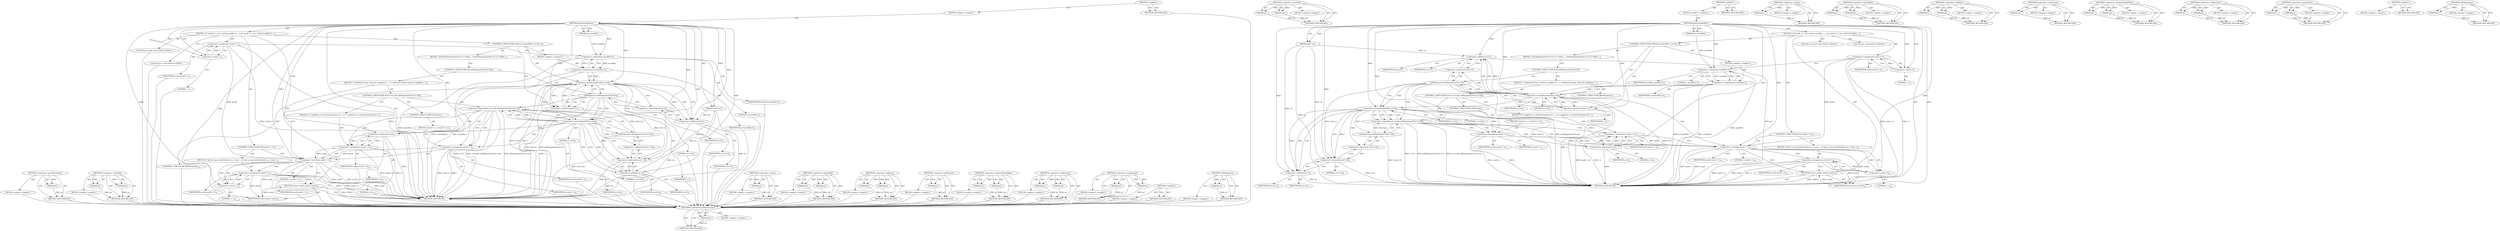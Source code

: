 digraph "isIDSeparator" {
vulnerable_111 [label=<(METHOD,&lt;operator&gt;.postDecrement)>];
vulnerable_112 [label=<(PARAM,p1)>];
vulnerable_113 [label=<(BLOCK,&lt;empty&gt;,&lt;empty&gt;)>];
vulnerable_114 [label=<(METHOD_RETURN,ANY)>];
vulnerable_133 [label=<(METHOD,&lt;operator&gt;.lessThan)>];
vulnerable_134 [label=<(PARAM,p1)>];
vulnerable_135 [label=<(PARAM,p2)>];
vulnerable_136 [label=<(BLOCK,&lt;empty&gt;,&lt;empty&gt;)>];
vulnerable_137 [label=<(METHOD_RETURN,ANY)>];
vulnerable_6 [label=<(METHOD,&lt;global&gt;)<SUB>1</SUB>>];
vulnerable_7 [label=<(BLOCK,&lt;empty&gt;,&lt;empty&gt;)<SUB>1</SUB>>];
vulnerable_8 [label=<(METHOD,getStrrtokenPos)<SUB>1</SUB>>];
vulnerable_9 [label=<(PARAM,char* str)<SUB>1</SUB>>];
vulnerable_10 [label=<(PARAM,int savedPos)<SUB>1</SUB>>];
vulnerable_11 [label=<(BLOCK,{
 	int result =-1;
 	int i;
 	for(i=savedPos-1...,{
 	int result =-1;
 	int i;
 	for(i=savedPos-1...)<SUB>2</SUB>>];
vulnerable_12 [label="<(LOCAL,int result: int)<SUB>3</SUB>>"];
vulnerable_13 [label=<(&lt;operator&gt;.assignment,result =-1)<SUB>3</SUB>>];
vulnerable_14 [label=<(IDENTIFIER,result,result =-1)<SUB>3</SUB>>];
vulnerable_15 [label=<(&lt;operator&gt;.minus,-1)<SUB>3</SUB>>];
vulnerable_16 [label=<(LITERAL,1,-1)<SUB>3</SUB>>];
vulnerable_17 [label="<(LOCAL,int i: int)<SUB>4</SUB>>"];
vulnerable_18 [label=<(CONTROL_STRUCTURE,FOR,for (i=savedPos-1;i&gt;=0;i--))<SUB>5</SUB>>];
vulnerable_19 [label=<(BLOCK,&lt;empty&gt;,&lt;empty&gt;)<SUB>5</SUB>>];
vulnerable_20 [label=<(&lt;operator&gt;.assignment,i=savedPos-1)<SUB>5</SUB>>];
vulnerable_21 [label=<(IDENTIFIER,i,i=savedPos-1)<SUB>5</SUB>>];
vulnerable_22 [label=<(&lt;operator&gt;.subtraction,savedPos-1)<SUB>5</SUB>>];
vulnerable_23 [label=<(IDENTIFIER,savedPos,savedPos-1)<SUB>5</SUB>>];
vulnerable_24 [label=<(LITERAL,1,savedPos-1)<SUB>5</SUB>>];
vulnerable_25 [label=<(&lt;operator&gt;.greaterEqualsThan,i&gt;=0)<SUB>5</SUB>>];
vulnerable_26 [label=<(IDENTIFIER,i,i&gt;=0)<SUB>5</SUB>>];
vulnerable_27 [label=<(LITERAL,0,i&gt;=0)<SUB>5</SUB>>];
vulnerable_28 [label=<(&lt;operator&gt;.postDecrement,i--)<SUB>5</SUB>>];
vulnerable_29 [label=<(IDENTIFIER,i,i--)<SUB>5</SUB>>];
vulnerable_30 [label=<(BLOCK,{
 		if(isIDSeparator(*(str+i)) ){
 			/* delim...,{
 		if(isIDSeparator(*(str+i)) ){
 			/* delim...)<SUB>5</SUB>>];
vulnerable_31 [label=<(CONTROL_STRUCTURE,IF,if (isIDSeparator(*(str+i))))<SUB>6</SUB>>];
vulnerable_32 [label=<(isIDSeparator,isIDSeparator(*(str+i)))<SUB>6</SUB>>];
vulnerable_33 [label=<(&lt;operator&gt;.indirection,*(str+i))<SUB>6</SUB>>];
vulnerable_34 [label=<(&lt;operator&gt;.addition,str+i)<SUB>6</SUB>>];
vulnerable_35 [label=<(IDENTIFIER,str,str+i)<SUB>6</SUB>>];
vulnerable_36 [label=<(IDENTIFIER,i,str+i)<SUB>6</SUB>>];
vulnerable_37 [label=<(BLOCK,{
 			/* delimiter found; check for singleton *...,{
 			/* delimiter found; check for singleton *...)<SUB>6</SUB>>];
vulnerable_38 [label=<(CONTROL_STRUCTURE,IF,if (i&gt;=2 &amp;&amp; isIDSeparator(*(str+i-2))))<SUB>8</SUB>>];
vulnerable_39 [label=<(&lt;operator&gt;.logicalAnd,i&gt;=2 &amp;&amp; isIDSeparator(*(str+i-2)))<SUB>8</SUB>>];
vulnerable_40 [label=<(&lt;operator&gt;.greaterEqualsThan,i&gt;=2)<SUB>8</SUB>>];
vulnerable_41 [label=<(IDENTIFIER,i,i&gt;=2)<SUB>8</SUB>>];
vulnerable_42 [label=<(LITERAL,2,i&gt;=2)<SUB>8</SUB>>];
vulnerable_43 [label=<(isIDSeparator,isIDSeparator(*(str+i-2)))<SUB>8</SUB>>];
vulnerable_44 [label=<(&lt;operator&gt;.indirection,*(str+i-2))<SUB>8</SUB>>];
vulnerable_45 [label=<(&lt;operator&gt;.subtraction,str+i-2)<SUB>8</SUB>>];
vulnerable_46 [label=<(&lt;operator&gt;.addition,str+i)<SUB>8</SUB>>];
vulnerable_47 [label=<(IDENTIFIER,str,str+i)<SUB>8</SUB>>];
vulnerable_48 [label=<(IDENTIFIER,i,str+i)<SUB>8</SUB>>];
vulnerable_49 [label=<(LITERAL,2,str+i-2)<SUB>8</SUB>>];
vulnerable_50 [label=<(BLOCK,{
				/* a singleton; so send the position of t...,{
				/* a singleton; so send the position of t...)<SUB>8</SUB>>];
vulnerable_51 [label=<(&lt;operator&gt;.assignment,result = i-2)<SUB>10</SUB>>];
vulnerable_52 [label=<(IDENTIFIER,result,result = i-2)<SUB>10</SUB>>];
vulnerable_53 [label=<(&lt;operator&gt;.subtraction,i-2)<SUB>10</SUB>>];
vulnerable_54 [label=<(IDENTIFIER,i,i-2)<SUB>10</SUB>>];
vulnerable_55 [label=<(LITERAL,2,i-2)<SUB>10</SUB>>];
vulnerable_56 [label=<(CONTROL_STRUCTURE,ELSE,else)<SUB>11</SUB>>];
vulnerable_57 [label=<(BLOCK,{
				result = i;
			},{
				result = i;
			})<SUB>11</SUB>>];
vulnerable_58 [label=<(&lt;operator&gt;.assignment,result = i)<SUB>12</SUB>>];
vulnerable_59 [label=<(IDENTIFIER,result,result = i)<SUB>12</SUB>>];
vulnerable_60 [label=<(IDENTIFIER,i,result = i)<SUB>12</SUB>>];
vulnerable_61 [label=<(CONTROL_STRUCTURE,BREAK,break;)<SUB>14</SUB>>];
vulnerable_62 [label=<(CONTROL_STRUCTURE,IF,if (result &lt; 1))<SUB>17</SUB>>];
vulnerable_63 [label=<(&lt;operator&gt;.lessThan,result &lt; 1)<SUB>17</SUB>>];
vulnerable_64 [label=<(IDENTIFIER,result,result &lt; 1)<SUB>17</SUB>>];
vulnerable_65 [label=<(LITERAL,1,result &lt; 1)<SUB>17</SUB>>];
vulnerable_66 [label=<(BLOCK,{
		/* Just in case inavlid locale e.g. '-x-xyz...,{
		/* Just in case inavlid locale e.g. '-x-xyz...)<SUB>17</SUB>>];
vulnerable_67 [label=<(&lt;operator&gt;.assignment,result =-1)<SUB>19</SUB>>];
vulnerable_68 [label=<(IDENTIFIER,result,result =-1)<SUB>19</SUB>>];
vulnerable_69 [label=<(&lt;operator&gt;.minus,-1)<SUB>19</SUB>>];
vulnerable_70 [label=<(LITERAL,1,-1)<SUB>19</SUB>>];
vulnerable_71 [label=<(RETURN,return result;,return result;)<SUB>21</SUB>>];
vulnerable_72 [label=<(IDENTIFIER,result,return result;)<SUB>21</SUB>>];
vulnerable_73 [label=<(METHOD_RETURN,int)<SUB>1</SUB>>];
vulnerable_75 [label=<(METHOD_RETURN,ANY)<SUB>1</SUB>>];
vulnerable_97 [label=<(METHOD,&lt;operator&gt;.minus)>];
vulnerable_98 [label=<(PARAM,p1)>];
vulnerable_99 [label=<(BLOCK,&lt;empty&gt;,&lt;empty&gt;)>];
vulnerable_100 [label=<(METHOD_RETURN,ANY)>];
vulnerable_128 [label=<(METHOD,&lt;operator&gt;.logicalAnd)>];
vulnerable_129 [label=<(PARAM,p1)>];
vulnerable_130 [label=<(PARAM,p2)>];
vulnerable_131 [label=<(BLOCK,&lt;empty&gt;,&lt;empty&gt;)>];
vulnerable_132 [label=<(METHOD_RETURN,ANY)>];
vulnerable_123 [label=<(METHOD,&lt;operator&gt;.addition)>];
vulnerable_124 [label=<(PARAM,p1)>];
vulnerable_125 [label=<(PARAM,p2)>];
vulnerable_126 [label=<(BLOCK,&lt;empty&gt;,&lt;empty&gt;)>];
vulnerable_127 [label=<(METHOD_RETURN,ANY)>];
vulnerable_119 [label=<(METHOD,&lt;operator&gt;.indirection)>];
vulnerable_120 [label=<(PARAM,p1)>];
vulnerable_121 [label=<(BLOCK,&lt;empty&gt;,&lt;empty&gt;)>];
vulnerable_122 [label=<(METHOD_RETURN,ANY)>];
vulnerable_106 [label=<(METHOD,&lt;operator&gt;.greaterEqualsThan)>];
vulnerable_107 [label=<(PARAM,p1)>];
vulnerable_108 [label=<(PARAM,p2)>];
vulnerable_109 [label=<(BLOCK,&lt;empty&gt;,&lt;empty&gt;)>];
vulnerable_110 [label=<(METHOD_RETURN,ANY)>];
vulnerable_101 [label=<(METHOD,&lt;operator&gt;.subtraction)>];
vulnerable_102 [label=<(PARAM,p1)>];
vulnerable_103 [label=<(PARAM,p2)>];
vulnerable_104 [label=<(BLOCK,&lt;empty&gt;,&lt;empty&gt;)>];
vulnerable_105 [label=<(METHOD_RETURN,ANY)>];
vulnerable_92 [label=<(METHOD,&lt;operator&gt;.assignment)>];
vulnerable_93 [label=<(PARAM,p1)>];
vulnerable_94 [label=<(PARAM,p2)>];
vulnerable_95 [label=<(BLOCK,&lt;empty&gt;,&lt;empty&gt;)>];
vulnerable_96 [label=<(METHOD_RETURN,ANY)>];
vulnerable_86 [label=<(METHOD,&lt;global&gt;)<SUB>1</SUB>>];
vulnerable_87 [label=<(BLOCK,&lt;empty&gt;,&lt;empty&gt;)>];
vulnerable_88 [label=<(METHOD_RETURN,ANY)>];
vulnerable_115 [label=<(METHOD,isIDSeparator)>];
vulnerable_116 [label=<(PARAM,p1)>];
vulnerable_117 [label=<(BLOCK,&lt;empty&gt;,&lt;empty&gt;)>];
vulnerable_118 [label=<(METHOD_RETURN,ANY)>];
fixed_111 [label=<(METHOD,&lt;operator&gt;.postDecrement)>];
fixed_112 [label=<(PARAM,p1)>];
fixed_113 [label=<(BLOCK,&lt;empty&gt;,&lt;empty&gt;)>];
fixed_114 [label=<(METHOD_RETURN,ANY)>];
fixed_133 [label=<(METHOD,&lt;operator&gt;.lessThan)>];
fixed_134 [label=<(PARAM,p1)>];
fixed_135 [label=<(PARAM,p2)>];
fixed_136 [label=<(BLOCK,&lt;empty&gt;,&lt;empty&gt;)>];
fixed_137 [label=<(METHOD_RETURN,ANY)>];
fixed_6 [label=<(METHOD,&lt;global&gt;)<SUB>1</SUB>>];
fixed_7 [label=<(BLOCK,&lt;empty&gt;,&lt;empty&gt;)<SUB>1</SUB>>];
fixed_8 [label=<(METHOD,getStrrtokenPos)<SUB>1</SUB>>];
fixed_9 [label=<(PARAM,char* str)<SUB>1</SUB>>];
fixed_10 [label=<(PARAM,int savedPos)<SUB>1</SUB>>];
fixed_11 [label=<(BLOCK,{
 	int result =-1;
 	int i;

 	for(i=savedPos-...,{
 	int result =-1;
 	int i;

 	for(i=savedPos-...)<SUB>2</SUB>>];
fixed_12 [label="<(LOCAL,int result: int)<SUB>3</SUB>>"];
fixed_13 [label=<(&lt;operator&gt;.assignment,result =-1)<SUB>3</SUB>>];
fixed_14 [label=<(IDENTIFIER,result,result =-1)<SUB>3</SUB>>];
fixed_15 [label=<(&lt;operator&gt;.minus,-1)<SUB>3</SUB>>];
fixed_16 [label=<(LITERAL,1,-1)<SUB>3</SUB>>];
fixed_17 [label="<(LOCAL,int i: int)<SUB>4</SUB>>"];
fixed_18 [label=<(CONTROL_STRUCTURE,FOR,for (i=savedPos-1;i&gt;=0;i--))<SUB>6</SUB>>];
fixed_19 [label=<(BLOCK,&lt;empty&gt;,&lt;empty&gt;)<SUB>6</SUB>>];
fixed_20 [label=<(&lt;operator&gt;.assignment,i=savedPos-1)<SUB>6</SUB>>];
fixed_21 [label=<(IDENTIFIER,i,i=savedPos-1)<SUB>6</SUB>>];
fixed_22 [label=<(&lt;operator&gt;.subtraction,savedPos-1)<SUB>6</SUB>>];
fixed_23 [label=<(IDENTIFIER,savedPos,savedPos-1)<SUB>6</SUB>>];
fixed_24 [label=<(LITERAL,1,savedPos-1)<SUB>6</SUB>>];
fixed_25 [label=<(&lt;operator&gt;.greaterEqualsThan,i&gt;=0)<SUB>6</SUB>>];
fixed_26 [label=<(IDENTIFIER,i,i&gt;=0)<SUB>6</SUB>>];
fixed_27 [label=<(LITERAL,0,i&gt;=0)<SUB>6</SUB>>];
fixed_28 [label=<(&lt;operator&gt;.postDecrement,i--)<SUB>6</SUB>>];
fixed_29 [label=<(IDENTIFIER,i,i--)<SUB>6</SUB>>];
fixed_30 [label=<(BLOCK,{
 		if(isIDSeparator(*(str+i)) ){
 			/* delim...,{
 		if(isIDSeparator(*(str+i)) ){
 			/* delim...)<SUB>6</SUB>>];
fixed_31 [label=<(CONTROL_STRUCTURE,IF,if (isIDSeparator(*(str+i))))<SUB>7</SUB>>];
fixed_32 [label=<(isIDSeparator,isIDSeparator(*(str+i)))<SUB>7</SUB>>];
fixed_33 [label=<(&lt;operator&gt;.indirection,*(str+i))<SUB>7</SUB>>];
fixed_34 [label=<(&lt;operator&gt;.addition,str+i)<SUB>7</SUB>>];
fixed_35 [label=<(IDENTIFIER,str,str+i)<SUB>7</SUB>>];
fixed_36 [label=<(IDENTIFIER,i,str+i)<SUB>7</SUB>>];
fixed_37 [label=<(BLOCK,{
 			/* delimiter found; check for singleton *...,{
 			/* delimiter found; check for singleton *...)<SUB>7</SUB>>];
fixed_38 [label=<(CONTROL_STRUCTURE,IF,if (i&gt;=2 &amp;&amp; isIDSeparator(*(str+i-2))))<SUB>9</SUB>>];
fixed_39 [label=<(&lt;operator&gt;.logicalAnd,i&gt;=2 &amp;&amp; isIDSeparator(*(str+i-2)))<SUB>9</SUB>>];
fixed_40 [label=<(&lt;operator&gt;.greaterEqualsThan,i&gt;=2)<SUB>9</SUB>>];
fixed_41 [label=<(IDENTIFIER,i,i&gt;=2)<SUB>9</SUB>>];
fixed_42 [label=<(LITERAL,2,i&gt;=2)<SUB>9</SUB>>];
fixed_43 [label=<(isIDSeparator,isIDSeparator(*(str+i-2)))<SUB>9</SUB>>];
fixed_44 [label=<(&lt;operator&gt;.indirection,*(str+i-2))<SUB>9</SUB>>];
fixed_45 [label=<(&lt;operator&gt;.subtraction,str+i-2)<SUB>9</SUB>>];
fixed_46 [label=<(&lt;operator&gt;.addition,str+i)<SUB>9</SUB>>];
fixed_47 [label=<(IDENTIFIER,str,str+i)<SUB>9</SUB>>];
fixed_48 [label=<(IDENTIFIER,i,str+i)<SUB>9</SUB>>];
fixed_49 [label=<(LITERAL,2,str+i-2)<SUB>9</SUB>>];
fixed_50 [label=<(BLOCK,{
				/* a singleton; so send the position of t...,{
				/* a singleton; so send the position of t...)<SUB>9</SUB>>];
fixed_51 [label=<(&lt;operator&gt;.assignment,result = i-2)<SUB>11</SUB>>];
fixed_52 [label=<(IDENTIFIER,result,result = i-2)<SUB>11</SUB>>];
fixed_53 [label=<(&lt;operator&gt;.subtraction,i-2)<SUB>11</SUB>>];
fixed_54 [label=<(IDENTIFIER,i,i-2)<SUB>11</SUB>>];
fixed_55 [label=<(LITERAL,2,i-2)<SUB>11</SUB>>];
fixed_56 [label=<(CONTROL_STRUCTURE,ELSE,else)<SUB>12</SUB>>];
fixed_57 [label=<(BLOCK,{
				result = i;
			},{
				result = i;
			})<SUB>12</SUB>>];
fixed_58 [label=<(&lt;operator&gt;.assignment,result = i)<SUB>13</SUB>>];
fixed_59 [label=<(IDENTIFIER,result,result = i)<SUB>13</SUB>>];
fixed_60 [label=<(IDENTIFIER,i,result = i)<SUB>13</SUB>>];
fixed_61 [label=<(CONTROL_STRUCTURE,BREAK,break;)<SUB>15</SUB>>];
fixed_62 [label=<(CONTROL_STRUCTURE,IF,if (result &lt; 1))<SUB>18</SUB>>];
fixed_63 [label=<(&lt;operator&gt;.lessThan,result &lt; 1)<SUB>18</SUB>>];
fixed_64 [label=<(IDENTIFIER,result,result &lt; 1)<SUB>18</SUB>>];
fixed_65 [label=<(LITERAL,1,result &lt; 1)<SUB>18</SUB>>];
fixed_66 [label=<(BLOCK,{
		/* Just in case inavlid locale e.g. '-x-xyz...,{
		/* Just in case inavlid locale e.g. '-x-xyz...)<SUB>18</SUB>>];
fixed_67 [label=<(&lt;operator&gt;.assignment,result =-1)<SUB>20</SUB>>];
fixed_68 [label=<(IDENTIFIER,result,result =-1)<SUB>20</SUB>>];
fixed_69 [label=<(&lt;operator&gt;.minus,-1)<SUB>20</SUB>>];
fixed_70 [label=<(LITERAL,1,-1)<SUB>20</SUB>>];
fixed_71 [label=<(RETURN,return result;,return result;)<SUB>22</SUB>>];
fixed_72 [label=<(IDENTIFIER,result,return result;)<SUB>22</SUB>>];
fixed_73 [label=<(METHOD_RETURN,int)<SUB>1</SUB>>];
fixed_75 [label=<(METHOD_RETURN,ANY)<SUB>1</SUB>>];
fixed_97 [label=<(METHOD,&lt;operator&gt;.minus)>];
fixed_98 [label=<(PARAM,p1)>];
fixed_99 [label=<(BLOCK,&lt;empty&gt;,&lt;empty&gt;)>];
fixed_100 [label=<(METHOD_RETURN,ANY)>];
fixed_128 [label=<(METHOD,&lt;operator&gt;.logicalAnd)>];
fixed_129 [label=<(PARAM,p1)>];
fixed_130 [label=<(PARAM,p2)>];
fixed_131 [label=<(BLOCK,&lt;empty&gt;,&lt;empty&gt;)>];
fixed_132 [label=<(METHOD_RETURN,ANY)>];
fixed_123 [label=<(METHOD,&lt;operator&gt;.addition)>];
fixed_124 [label=<(PARAM,p1)>];
fixed_125 [label=<(PARAM,p2)>];
fixed_126 [label=<(BLOCK,&lt;empty&gt;,&lt;empty&gt;)>];
fixed_127 [label=<(METHOD_RETURN,ANY)>];
fixed_119 [label=<(METHOD,&lt;operator&gt;.indirection)>];
fixed_120 [label=<(PARAM,p1)>];
fixed_121 [label=<(BLOCK,&lt;empty&gt;,&lt;empty&gt;)>];
fixed_122 [label=<(METHOD_RETURN,ANY)>];
fixed_106 [label=<(METHOD,&lt;operator&gt;.greaterEqualsThan)>];
fixed_107 [label=<(PARAM,p1)>];
fixed_108 [label=<(PARAM,p2)>];
fixed_109 [label=<(BLOCK,&lt;empty&gt;,&lt;empty&gt;)>];
fixed_110 [label=<(METHOD_RETURN,ANY)>];
fixed_101 [label=<(METHOD,&lt;operator&gt;.subtraction)>];
fixed_102 [label=<(PARAM,p1)>];
fixed_103 [label=<(PARAM,p2)>];
fixed_104 [label=<(BLOCK,&lt;empty&gt;,&lt;empty&gt;)>];
fixed_105 [label=<(METHOD_RETURN,ANY)>];
fixed_92 [label=<(METHOD,&lt;operator&gt;.assignment)>];
fixed_93 [label=<(PARAM,p1)>];
fixed_94 [label=<(PARAM,p2)>];
fixed_95 [label=<(BLOCK,&lt;empty&gt;,&lt;empty&gt;)>];
fixed_96 [label=<(METHOD_RETURN,ANY)>];
fixed_86 [label=<(METHOD,&lt;global&gt;)<SUB>1</SUB>>];
fixed_87 [label=<(BLOCK,&lt;empty&gt;,&lt;empty&gt;)>];
fixed_88 [label=<(METHOD_RETURN,ANY)>];
fixed_115 [label=<(METHOD,isIDSeparator)>];
fixed_116 [label=<(PARAM,p1)>];
fixed_117 [label=<(BLOCK,&lt;empty&gt;,&lt;empty&gt;)>];
fixed_118 [label=<(METHOD_RETURN,ANY)>];
vulnerable_111 -> vulnerable_112  [key=0, label="AST: "];
vulnerable_111 -> vulnerable_112  [key=1, label="DDG: "];
vulnerable_111 -> vulnerable_113  [key=0, label="AST: "];
vulnerable_111 -> vulnerable_114  [key=0, label="AST: "];
vulnerable_111 -> vulnerable_114  [key=1, label="CFG: "];
vulnerable_112 -> vulnerable_114  [key=0, label="DDG: p1"];
vulnerable_113 -> fixed_111  [key=0];
vulnerable_114 -> fixed_111  [key=0];
vulnerable_133 -> vulnerable_134  [key=0, label="AST: "];
vulnerable_133 -> vulnerable_134  [key=1, label="DDG: "];
vulnerable_133 -> vulnerable_136  [key=0, label="AST: "];
vulnerable_133 -> vulnerable_135  [key=0, label="AST: "];
vulnerable_133 -> vulnerable_135  [key=1, label="DDG: "];
vulnerable_133 -> vulnerable_137  [key=0, label="AST: "];
vulnerable_133 -> vulnerable_137  [key=1, label="CFG: "];
vulnerable_134 -> vulnerable_137  [key=0, label="DDG: p1"];
vulnerable_135 -> vulnerable_137  [key=0, label="DDG: p2"];
vulnerable_136 -> fixed_111  [key=0];
vulnerable_137 -> fixed_111  [key=0];
vulnerable_6 -> vulnerable_7  [key=0, label="AST: "];
vulnerable_6 -> vulnerable_75  [key=0, label="AST: "];
vulnerable_6 -> vulnerable_75  [key=1, label="CFG: "];
vulnerable_7 -> vulnerable_8  [key=0, label="AST: "];
vulnerable_8 -> vulnerable_9  [key=0, label="AST: "];
vulnerable_8 -> vulnerable_9  [key=1, label="DDG: "];
vulnerable_8 -> vulnerable_10  [key=0, label="AST: "];
vulnerable_8 -> vulnerable_10  [key=1, label="DDG: "];
vulnerable_8 -> vulnerable_11  [key=0, label="AST: "];
vulnerable_8 -> vulnerable_73  [key=0, label="AST: "];
vulnerable_8 -> vulnerable_15  [key=0, label="CFG: "];
vulnerable_8 -> vulnerable_15  [key=1, label="DDG: "];
vulnerable_8 -> vulnerable_72  [key=0, label="DDG: "];
vulnerable_8 -> vulnerable_25  [key=0, label="DDG: "];
vulnerable_8 -> vulnerable_28  [key=0, label="DDG: "];
vulnerable_8 -> vulnerable_63  [key=0, label="DDG: "];
vulnerable_8 -> vulnerable_22  [key=0, label="DDG: "];
vulnerable_8 -> vulnerable_69  [key=0, label="DDG: "];
vulnerable_8 -> vulnerable_34  [key=0, label="DDG: "];
vulnerable_8 -> vulnerable_40  [key=0, label="DDG: "];
vulnerable_8 -> vulnerable_58  [key=0, label="DDG: "];
vulnerable_8 -> vulnerable_53  [key=0, label="DDG: "];
vulnerable_8 -> vulnerable_45  [key=0, label="DDG: "];
vulnerable_8 -> vulnerable_46  [key=0, label="DDG: "];
vulnerable_9 -> vulnerable_73  [key=0, label="DDG: str"];
vulnerable_9 -> vulnerable_34  [key=0, label="DDG: str"];
vulnerable_9 -> vulnerable_45  [key=0, label="DDG: str"];
vulnerable_9 -> vulnerable_46  [key=0, label="DDG: str"];
vulnerable_10 -> vulnerable_22  [key=0, label="DDG: savedPos"];
vulnerable_11 -> vulnerable_12  [key=0, label="AST: "];
vulnerable_11 -> vulnerable_13  [key=0, label="AST: "];
vulnerable_11 -> vulnerable_17  [key=0, label="AST: "];
vulnerable_11 -> vulnerable_18  [key=0, label="AST: "];
vulnerable_11 -> vulnerable_62  [key=0, label="AST: "];
vulnerable_11 -> vulnerable_71  [key=0, label="AST: "];
vulnerable_12 -> fixed_111  [key=0];
vulnerable_13 -> vulnerable_14  [key=0, label="AST: "];
vulnerable_13 -> vulnerable_15  [key=0, label="AST: "];
vulnerable_13 -> vulnerable_22  [key=0, label="CFG: "];
vulnerable_13 -> vulnerable_73  [key=0, label="DDG: -1"];
vulnerable_13 -> vulnerable_73  [key=1, label="DDG: result =-1"];
vulnerable_13 -> vulnerable_63  [key=0, label="DDG: result"];
vulnerable_14 -> fixed_111  [key=0];
vulnerable_15 -> vulnerable_16  [key=0, label="AST: "];
vulnerable_15 -> vulnerable_13  [key=0, label="CFG: "];
vulnerable_15 -> vulnerable_13  [key=1, label="DDG: 1"];
vulnerable_16 -> fixed_111  [key=0];
vulnerable_17 -> fixed_111  [key=0];
vulnerable_18 -> vulnerable_19  [key=0, label="AST: "];
vulnerable_18 -> vulnerable_25  [key=0, label="AST: "];
vulnerable_18 -> vulnerable_28  [key=0, label="AST: "];
vulnerable_18 -> vulnerable_30  [key=0, label="AST: "];
vulnerable_19 -> vulnerable_20  [key=0, label="AST: "];
vulnerable_20 -> vulnerable_21  [key=0, label="AST: "];
vulnerable_20 -> vulnerable_22  [key=0, label="AST: "];
vulnerable_20 -> vulnerable_25  [key=0, label="CFG: "];
vulnerable_20 -> vulnerable_25  [key=1, label="DDG: i"];
vulnerable_20 -> vulnerable_73  [key=0, label="DDG: savedPos-1"];
vulnerable_20 -> vulnerable_73  [key=1, label="DDG: i=savedPos-1"];
vulnerable_21 -> fixed_111  [key=0];
vulnerable_22 -> vulnerable_23  [key=0, label="AST: "];
vulnerable_22 -> vulnerable_24  [key=0, label="AST: "];
vulnerable_22 -> vulnerable_20  [key=0, label="CFG: "];
vulnerable_22 -> vulnerable_20  [key=1, label="DDG: savedPos"];
vulnerable_22 -> vulnerable_20  [key=2, label="DDG: 1"];
vulnerable_22 -> vulnerable_73  [key=0, label="DDG: savedPos"];
vulnerable_23 -> fixed_111  [key=0];
vulnerable_24 -> fixed_111  [key=0];
vulnerable_25 -> vulnerable_26  [key=0, label="AST: "];
vulnerable_25 -> vulnerable_27  [key=0, label="AST: "];
vulnerable_25 -> vulnerable_34  [key=0, label="CFG: "];
vulnerable_25 -> vulnerable_34  [key=1, label="DDG: i"];
vulnerable_25 -> vulnerable_34  [key=2, label="CDG: "];
vulnerable_25 -> vulnerable_63  [key=0, label="CFG: "];
vulnerable_25 -> vulnerable_73  [key=0, label="DDG: i"];
vulnerable_25 -> vulnerable_73  [key=1, label="DDG: i&gt;=0"];
vulnerable_25 -> vulnerable_28  [key=0, label="DDG: i"];
vulnerable_25 -> vulnerable_40  [key=0, label="DDG: i"];
vulnerable_25 -> vulnerable_32  [key=0, label="CDG: "];
vulnerable_25 -> vulnerable_33  [key=0, label="CDG: "];
vulnerable_26 -> fixed_111  [key=0];
vulnerable_27 -> fixed_111  [key=0];
vulnerable_28 -> vulnerable_29  [key=0, label="AST: "];
vulnerable_28 -> vulnerable_25  [key=0, label="CFG: "];
vulnerable_28 -> vulnerable_25  [key=1, label="DDG: i"];
vulnerable_28 -> vulnerable_73  [key=0, label="DDG: i--"];
vulnerable_29 -> fixed_111  [key=0];
vulnerable_30 -> vulnerable_31  [key=0, label="AST: "];
vulnerable_31 -> vulnerable_32  [key=0, label="AST: "];
vulnerable_31 -> vulnerable_37  [key=0, label="AST: "];
vulnerable_32 -> vulnerable_33  [key=0, label="AST: "];
vulnerable_32 -> vulnerable_40  [key=0, label="CFG: "];
vulnerable_32 -> vulnerable_40  [key=1, label="CDG: "];
vulnerable_32 -> vulnerable_28  [key=0, label="CFG: "];
vulnerable_32 -> vulnerable_28  [key=1, label="CDG: "];
vulnerable_32 -> vulnerable_73  [key=0, label="DDG: *(str+i)"];
vulnerable_32 -> vulnerable_73  [key=1, label="DDG: isIDSeparator(*(str+i))"];
vulnerable_32 -> vulnerable_45  [key=0, label="DDG: *(str+i)"];
vulnerable_32 -> vulnerable_25  [key=0, label="CDG: "];
vulnerable_32 -> vulnerable_39  [key=0, label="CDG: "];
vulnerable_33 -> vulnerable_34  [key=0, label="AST: "];
vulnerable_33 -> vulnerable_32  [key=0, label="CFG: "];
vulnerable_34 -> vulnerable_35  [key=0, label="AST: "];
vulnerable_34 -> vulnerable_36  [key=0, label="AST: "];
vulnerable_34 -> vulnerable_33  [key=0, label="CFG: "];
vulnerable_34 -> vulnerable_73  [key=0, label="DDG: str"];
vulnerable_35 -> fixed_111  [key=0];
vulnerable_36 -> fixed_111  [key=0];
vulnerable_37 -> vulnerable_38  [key=0, label="AST: "];
vulnerable_37 -> vulnerable_61  [key=0, label="AST: "];
vulnerable_38 -> vulnerable_39  [key=0, label="AST: "];
vulnerable_38 -> vulnerable_50  [key=0, label="AST: "];
vulnerable_38 -> vulnerable_56  [key=0, label="AST: "];
vulnerable_39 -> vulnerable_40  [key=0, label="AST: "];
vulnerable_39 -> vulnerable_43  [key=0, label="AST: "];
vulnerable_39 -> vulnerable_53  [key=0, label="CFG: "];
vulnerable_39 -> vulnerable_53  [key=1, label="CDG: "];
vulnerable_39 -> vulnerable_58  [key=0, label="CFG: "];
vulnerable_39 -> vulnerable_58  [key=1, label="CDG: "];
vulnerable_39 -> vulnerable_73  [key=0, label="DDG: i&gt;=2"];
vulnerable_39 -> vulnerable_73  [key=1, label="DDG: isIDSeparator(*(str+i-2))"];
vulnerable_39 -> vulnerable_73  [key=2, label="DDG: i&gt;=2 &amp;&amp; isIDSeparator(*(str+i-2))"];
vulnerable_39 -> vulnerable_51  [key=0, label="CDG: "];
vulnerable_40 -> vulnerable_41  [key=0, label="AST: "];
vulnerable_40 -> vulnerable_42  [key=0, label="AST: "];
vulnerable_40 -> vulnerable_39  [key=0, label="CFG: "];
vulnerable_40 -> vulnerable_39  [key=1, label="DDG: i"];
vulnerable_40 -> vulnerable_39  [key=2, label="DDG: 2"];
vulnerable_40 -> vulnerable_46  [key=0, label="CFG: "];
vulnerable_40 -> vulnerable_46  [key=1, label="DDG: i"];
vulnerable_40 -> vulnerable_46  [key=2, label="CDG: "];
vulnerable_40 -> vulnerable_58  [key=0, label="DDG: i"];
vulnerable_40 -> vulnerable_53  [key=0, label="DDG: i"];
vulnerable_40 -> vulnerable_45  [key=0, label="DDG: i"];
vulnerable_40 -> vulnerable_45  [key=1, label="CDG: "];
vulnerable_40 -> vulnerable_44  [key=0, label="CDG: "];
vulnerable_40 -> vulnerable_43  [key=0, label="CDG: "];
vulnerable_41 -> fixed_111  [key=0];
vulnerable_42 -> fixed_111  [key=0];
vulnerable_43 -> vulnerable_44  [key=0, label="AST: "];
vulnerable_43 -> vulnerable_39  [key=0, label="CFG: "];
vulnerable_43 -> vulnerable_39  [key=1, label="DDG: *(str+i-2)"];
vulnerable_43 -> vulnerable_73  [key=0, label="DDG: *(str+i-2)"];
vulnerable_44 -> vulnerable_45  [key=0, label="AST: "];
vulnerable_44 -> vulnerable_43  [key=0, label="CFG: "];
vulnerable_45 -> vulnerable_46  [key=0, label="AST: "];
vulnerable_45 -> vulnerable_49  [key=0, label="AST: "];
vulnerable_45 -> vulnerable_44  [key=0, label="CFG: "];
vulnerable_45 -> vulnerable_73  [key=0, label="DDG: str+i"];
vulnerable_46 -> vulnerable_47  [key=0, label="AST: "];
vulnerable_46 -> vulnerable_48  [key=0, label="AST: "];
vulnerable_46 -> vulnerable_45  [key=0, label="CFG: "];
vulnerable_46 -> vulnerable_73  [key=0, label="DDG: str"];
vulnerable_47 -> fixed_111  [key=0];
vulnerable_48 -> fixed_111  [key=0];
vulnerable_49 -> fixed_111  [key=0];
vulnerable_50 -> vulnerable_51  [key=0, label="AST: "];
vulnerable_51 -> vulnerable_52  [key=0, label="AST: "];
vulnerable_51 -> vulnerable_53  [key=0, label="AST: "];
vulnerable_51 -> vulnerable_63  [key=0, label="CFG: "];
vulnerable_51 -> vulnerable_63  [key=1, label="DDG: result"];
vulnerable_51 -> vulnerable_73  [key=0, label="DDG: i-2"];
vulnerable_51 -> vulnerable_73  [key=1, label="DDG: result = i-2"];
vulnerable_52 -> fixed_111  [key=0];
vulnerable_53 -> vulnerable_54  [key=0, label="AST: "];
vulnerable_53 -> vulnerable_55  [key=0, label="AST: "];
vulnerable_53 -> vulnerable_51  [key=0, label="CFG: "];
vulnerable_53 -> vulnerable_51  [key=1, label="DDG: i"];
vulnerable_53 -> vulnerable_51  [key=2, label="DDG: 2"];
vulnerable_53 -> vulnerable_73  [key=0, label="DDG: i"];
vulnerable_54 -> fixed_111  [key=0];
vulnerable_55 -> fixed_111  [key=0];
vulnerable_56 -> vulnerable_57  [key=0, label="AST: "];
vulnerable_57 -> vulnerable_58  [key=0, label="AST: "];
vulnerable_58 -> vulnerable_59  [key=0, label="AST: "];
vulnerable_58 -> vulnerable_60  [key=0, label="AST: "];
vulnerable_58 -> vulnerable_63  [key=0, label="CFG: "];
vulnerable_58 -> vulnerable_63  [key=1, label="DDG: result"];
vulnerable_58 -> vulnerable_73  [key=0, label="DDG: i"];
vulnerable_58 -> vulnerable_73  [key=1, label="DDG: result = i"];
vulnerable_59 -> fixed_111  [key=0];
vulnerable_60 -> fixed_111  [key=0];
vulnerable_61 -> fixed_111  [key=0];
vulnerable_62 -> vulnerable_63  [key=0, label="AST: "];
vulnerable_62 -> vulnerable_66  [key=0, label="AST: "];
vulnerable_63 -> vulnerable_64  [key=0, label="AST: "];
vulnerable_63 -> vulnerable_65  [key=0, label="AST: "];
vulnerable_63 -> vulnerable_69  [key=0, label="CFG: "];
vulnerable_63 -> vulnerable_69  [key=1, label="CDG: "];
vulnerable_63 -> vulnerable_71  [key=0, label="CFG: "];
vulnerable_63 -> vulnerable_73  [key=0, label="DDG: result"];
vulnerable_63 -> vulnerable_73  [key=1, label="DDG: result &lt; 1"];
vulnerable_63 -> vulnerable_72  [key=0, label="DDG: result"];
vulnerable_63 -> vulnerable_67  [key=0, label="CDG: "];
vulnerable_64 -> fixed_111  [key=0];
vulnerable_65 -> fixed_111  [key=0];
vulnerable_66 -> vulnerable_67  [key=0, label="AST: "];
vulnerable_67 -> vulnerable_68  [key=0, label="AST: "];
vulnerable_67 -> vulnerable_69  [key=0, label="AST: "];
vulnerable_67 -> vulnerable_71  [key=0, label="CFG: "];
vulnerable_67 -> vulnerable_73  [key=0, label="DDG: result"];
vulnerable_67 -> vulnerable_73  [key=1, label="DDG: -1"];
vulnerable_67 -> vulnerable_73  [key=2, label="DDG: result =-1"];
vulnerable_67 -> vulnerable_72  [key=0, label="DDG: result"];
vulnerable_68 -> fixed_111  [key=0];
vulnerable_69 -> vulnerable_70  [key=0, label="AST: "];
vulnerable_69 -> vulnerable_67  [key=0, label="CFG: "];
vulnerable_69 -> vulnerable_67  [key=1, label="DDG: 1"];
vulnerable_70 -> fixed_111  [key=0];
vulnerable_71 -> vulnerable_72  [key=0, label="AST: "];
vulnerable_71 -> vulnerable_73  [key=0, label="CFG: "];
vulnerable_71 -> vulnerable_73  [key=1, label="DDG: &lt;RET&gt;"];
vulnerable_72 -> vulnerable_71  [key=0, label="DDG: result"];
vulnerable_73 -> fixed_111  [key=0];
vulnerable_75 -> fixed_111  [key=0];
vulnerable_97 -> vulnerable_98  [key=0, label="AST: "];
vulnerable_97 -> vulnerable_98  [key=1, label="DDG: "];
vulnerable_97 -> vulnerable_99  [key=0, label="AST: "];
vulnerable_97 -> vulnerable_100  [key=0, label="AST: "];
vulnerable_97 -> vulnerable_100  [key=1, label="CFG: "];
vulnerable_98 -> vulnerable_100  [key=0, label="DDG: p1"];
vulnerable_99 -> fixed_111  [key=0];
vulnerable_100 -> fixed_111  [key=0];
vulnerable_128 -> vulnerable_129  [key=0, label="AST: "];
vulnerable_128 -> vulnerable_129  [key=1, label="DDG: "];
vulnerable_128 -> vulnerable_131  [key=0, label="AST: "];
vulnerable_128 -> vulnerable_130  [key=0, label="AST: "];
vulnerable_128 -> vulnerable_130  [key=1, label="DDG: "];
vulnerable_128 -> vulnerable_132  [key=0, label="AST: "];
vulnerable_128 -> vulnerable_132  [key=1, label="CFG: "];
vulnerable_129 -> vulnerable_132  [key=0, label="DDG: p1"];
vulnerable_130 -> vulnerable_132  [key=0, label="DDG: p2"];
vulnerable_131 -> fixed_111  [key=0];
vulnerable_132 -> fixed_111  [key=0];
vulnerable_123 -> vulnerable_124  [key=0, label="AST: "];
vulnerable_123 -> vulnerable_124  [key=1, label="DDG: "];
vulnerable_123 -> vulnerable_126  [key=0, label="AST: "];
vulnerable_123 -> vulnerable_125  [key=0, label="AST: "];
vulnerable_123 -> vulnerable_125  [key=1, label="DDG: "];
vulnerable_123 -> vulnerable_127  [key=0, label="AST: "];
vulnerable_123 -> vulnerable_127  [key=1, label="CFG: "];
vulnerable_124 -> vulnerable_127  [key=0, label="DDG: p1"];
vulnerable_125 -> vulnerable_127  [key=0, label="DDG: p2"];
vulnerable_126 -> fixed_111  [key=0];
vulnerable_127 -> fixed_111  [key=0];
vulnerable_119 -> vulnerable_120  [key=0, label="AST: "];
vulnerable_119 -> vulnerable_120  [key=1, label="DDG: "];
vulnerable_119 -> vulnerable_121  [key=0, label="AST: "];
vulnerable_119 -> vulnerable_122  [key=0, label="AST: "];
vulnerable_119 -> vulnerable_122  [key=1, label="CFG: "];
vulnerable_120 -> vulnerable_122  [key=0, label="DDG: p1"];
vulnerable_121 -> fixed_111  [key=0];
vulnerable_122 -> fixed_111  [key=0];
vulnerable_106 -> vulnerable_107  [key=0, label="AST: "];
vulnerable_106 -> vulnerable_107  [key=1, label="DDG: "];
vulnerable_106 -> vulnerable_109  [key=0, label="AST: "];
vulnerable_106 -> vulnerable_108  [key=0, label="AST: "];
vulnerable_106 -> vulnerable_108  [key=1, label="DDG: "];
vulnerable_106 -> vulnerable_110  [key=0, label="AST: "];
vulnerable_106 -> vulnerable_110  [key=1, label="CFG: "];
vulnerable_107 -> vulnerable_110  [key=0, label="DDG: p1"];
vulnerable_108 -> vulnerable_110  [key=0, label="DDG: p2"];
vulnerable_109 -> fixed_111  [key=0];
vulnerable_110 -> fixed_111  [key=0];
vulnerable_101 -> vulnerable_102  [key=0, label="AST: "];
vulnerable_101 -> vulnerable_102  [key=1, label="DDG: "];
vulnerable_101 -> vulnerable_104  [key=0, label="AST: "];
vulnerable_101 -> vulnerable_103  [key=0, label="AST: "];
vulnerable_101 -> vulnerable_103  [key=1, label="DDG: "];
vulnerable_101 -> vulnerable_105  [key=0, label="AST: "];
vulnerable_101 -> vulnerable_105  [key=1, label="CFG: "];
vulnerable_102 -> vulnerable_105  [key=0, label="DDG: p1"];
vulnerable_103 -> vulnerable_105  [key=0, label="DDG: p2"];
vulnerable_104 -> fixed_111  [key=0];
vulnerable_105 -> fixed_111  [key=0];
vulnerable_92 -> vulnerable_93  [key=0, label="AST: "];
vulnerable_92 -> vulnerable_93  [key=1, label="DDG: "];
vulnerable_92 -> vulnerable_95  [key=0, label="AST: "];
vulnerable_92 -> vulnerable_94  [key=0, label="AST: "];
vulnerable_92 -> vulnerable_94  [key=1, label="DDG: "];
vulnerable_92 -> vulnerable_96  [key=0, label="AST: "];
vulnerable_92 -> vulnerable_96  [key=1, label="CFG: "];
vulnerable_93 -> vulnerable_96  [key=0, label="DDG: p1"];
vulnerable_94 -> vulnerable_96  [key=0, label="DDG: p2"];
vulnerable_95 -> fixed_111  [key=0];
vulnerable_96 -> fixed_111  [key=0];
vulnerable_86 -> vulnerable_87  [key=0, label="AST: "];
vulnerable_86 -> vulnerable_88  [key=0, label="AST: "];
vulnerable_86 -> vulnerable_88  [key=1, label="CFG: "];
vulnerable_87 -> fixed_111  [key=0];
vulnerable_88 -> fixed_111  [key=0];
vulnerable_115 -> vulnerable_116  [key=0, label="AST: "];
vulnerable_115 -> vulnerable_116  [key=1, label="DDG: "];
vulnerable_115 -> vulnerable_117  [key=0, label="AST: "];
vulnerable_115 -> vulnerable_118  [key=0, label="AST: "];
vulnerable_115 -> vulnerable_118  [key=1, label="CFG: "];
vulnerable_116 -> vulnerable_118  [key=0, label="DDG: p1"];
vulnerable_117 -> fixed_111  [key=0];
vulnerable_118 -> fixed_111  [key=0];
fixed_111 -> fixed_112  [key=0, label="AST: "];
fixed_111 -> fixed_112  [key=1, label="DDG: "];
fixed_111 -> fixed_113  [key=0, label="AST: "];
fixed_111 -> fixed_114  [key=0, label="AST: "];
fixed_111 -> fixed_114  [key=1, label="CFG: "];
fixed_112 -> fixed_114  [key=0, label="DDG: p1"];
fixed_133 -> fixed_134  [key=0, label="AST: "];
fixed_133 -> fixed_134  [key=1, label="DDG: "];
fixed_133 -> fixed_136  [key=0, label="AST: "];
fixed_133 -> fixed_135  [key=0, label="AST: "];
fixed_133 -> fixed_135  [key=1, label="DDG: "];
fixed_133 -> fixed_137  [key=0, label="AST: "];
fixed_133 -> fixed_137  [key=1, label="CFG: "];
fixed_134 -> fixed_137  [key=0, label="DDG: p1"];
fixed_135 -> fixed_137  [key=0, label="DDG: p2"];
fixed_6 -> fixed_7  [key=0, label="AST: "];
fixed_6 -> fixed_75  [key=0, label="AST: "];
fixed_6 -> fixed_75  [key=1, label="CFG: "];
fixed_7 -> fixed_8  [key=0, label="AST: "];
fixed_8 -> fixed_9  [key=0, label="AST: "];
fixed_8 -> fixed_9  [key=1, label="DDG: "];
fixed_8 -> fixed_10  [key=0, label="AST: "];
fixed_8 -> fixed_10  [key=1, label="DDG: "];
fixed_8 -> fixed_11  [key=0, label="AST: "];
fixed_8 -> fixed_73  [key=0, label="AST: "];
fixed_8 -> fixed_15  [key=0, label="CFG: "];
fixed_8 -> fixed_15  [key=1, label="DDG: "];
fixed_8 -> fixed_72  [key=0, label="DDG: "];
fixed_8 -> fixed_25  [key=0, label="DDG: "];
fixed_8 -> fixed_28  [key=0, label="DDG: "];
fixed_8 -> fixed_63  [key=0, label="DDG: "];
fixed_8 -> fixed_22  [key=0, label="DDG: "];
fixed_8 -> fixed_69  [key=0, label="DDG: "];
fixed_8 -> fixed_34  [key=0, label="DDG: "];
fixed_8 -> fixed_40  [key=0, label="DDG: "];
fixed_8 -> fixed_58  [key=0, label="DDG: "];
fixed_8 -> fixed_53  [key=0, label="DDG: "];
fixed_8 -> fixed_45  [key=0, label="DDG: "];
fixed_8 -> fixed_46  [key=0, label="DDG: "];
fixed_9 -> fixed_73  [key=0, label="DDG: str"];
fixed_9 -> fixed_34  [key=0, label="DDG: str"];
fixed_9 -> fixed_45  [key=0, label="DDG: str"];
fixed_9 -> fixed_46  [key=0, label="DDG: str"];
fixed_10 -> fixed_22  [key=0, label="DDG: savedPos"];
fixed_11 -> fixed_12  [key=0, label="AST: "];
fixed_11 -> fixed_13  [key=0, label="AST: "];
fixed_11 -> fixed_17  [key=0, label="AST: "];
fixed_11 -> fixed_18  [key=0, label="AST: "];
fixed_11 -> fixed_62  [key=0, label="AST: "];
fixed_11 -> fixed_71  [key=0, label="AST: "];
fixed_13 -> fixed_14  [key=0, label="AST: "];
fixed_13 -> fixed_15  [key=0, label="AST: "];
fixed_13 -> fixed_22  [key=0, label="CFG: "];
fixed_13 -> fixed_73  [key=0, label="DDG: -1"];
fixed_13 -> fixed_73  [key=1, label="DDG: result =-1"];
fixed_13 -> fixed_63  [key=0, label="DDG: result"];
fixed_15 -> fixed_16  [key=0, label="AST: "];
fixed_15 -> fixed_13  [key=0, label="CFG: "];
fixed_15 -> fixed_13  [key=1, label="DDG: 1"];
fixed_18 -> fixed_19  [key=0, label="AST: "];
fixed_18 -> fixed_25  [key=0, label="AST: "];
fixed_18 -> fixed_28  [key=0, label="AST: "];
fixed_18 -> fixed_30  [key=0, label="AST: "];
fixed_19 -> fixed_20  [key=0, label="AST: "];
fixed_20 -> fixed_21  [key=0, label="AST: "];
fixed_20 -> fixed_22  [key=0, label="AST: "];
fixed_20 -> fixed_25  [key=0, label="CFG: "];
fixed_20 -> fixed_25  [key=1, label="DDG: i"];
fixed_20 -> fixed_73  [key=0, label="DDG: savedPos-1"];
fixed_20 -> fixed_73  [key=1, label="DDG: i=savedPos-1"];
fixed_22 -> fixed_23  [key=0, label="AST: "];
fixed_22 -> fixed_24  [key=0, label="AST: "];
fixed_22 -> fixed_20  [key=0, label="CFG: "];
fixed_22 -> fixed_20  [key=1, label="DDG: savedPos"];
fixed_22 -> fixed_20  [key=2, label="DDG: 1"];
fixed_22 -> fixed_73  [key=0, label="DDG: savedPos"];
fixed_25 -> fixed_26  [key=0, label="AST: "];
fixed_25 -> fixed_27  [key=0, label="AST: "];
fixed_25 -> fixed_34  [key=0, label="CFG: "];
fixed_25 -> fixed_34  [key=1, label="DDG: i"];
fixed_25 -> fixed_34  [key=2, label="CDG: "];
fixed_25 -> fixed_63  [key=0, label="CFG: "];
fixed_25 -> fixed_73  [key=0, label="DDG: i"];
fixed_25 -> fixed_73  [key=1, label="DDG: i&gt;=0"];
fixed_25 -> fixed_28  [key=0, label="DDG: i"];
fixed_25 -> fixed_40  [key=0, label="DDG: i"];
fixed_25 -> fixed_32  [key=0, label="CDG: "];
fixed_25 -> fixed_33  [key=0, label="CDG: "];
fixed_28 -> fixed_29  [key=0, label="AST: "];
fixed_28 -> fixed_25  [key=0, label="CFG: "];
fixed_28 -> fixed_25  [key=1, label="DDG: i"];
fixed_28 -> fixed_73  [key=0, label="DDG: i--"];
fixed_30 -> fixed_31  [key=0, label="AST: "];
fixed_31 -> fixed_32  [key=0, label="AST: "];
fixed_31 -> fixed_37  [key=0, label="AST: "];
fixed_32 -> fixed_33  [key=0, label="AST: "];
fixed_32 -> fixed_40  [key=0, label="CFG: "];
fixed_32 -> fixed_40  [key=1, label="CDG: "];
fixed_32 -> fixed_28  [key=0, label="CFG: "];
fixed_32 -> fixed_28  [key=1, label="CDG: "];
fixed_32 -> fixed_73  [key=0, label="DDG: *(str+i)"];
fixed_32 -> fixed_73  [key=1, label="DDG: isIDSeparator(*(str+i))"];
fixed_32 -> fixed_45  [key=0, label="DDG: *(str+i)"];
fixed_32 -> fixed_25  [key=0, label="CDG: "];
fixed_32 -> fixed_39  [key=0, label="CDG: "];
fixed_33 -> fixed_34  [key=0, label="AST: "];
fixed_33 -> fixed_32  [key=0, label="CFG: "];
fixed_34 -> fixed_35  [key=0, label="AST: "];
fixed_34 -> fixed_36  [key=0, label="AST: "];
fixed_34 -> fixed_33  [key=0, label="CFG: "];
fixed_34 -> fixed_73  [key=0, label="DDG: str"];
fixed_37 -> fixed_38  [key=0, label="AST: "];
fixed_37 -> fixed_61  [key=0, label="AST: "];
fixed_38 -> fixed_39  [key=0, label="AST: "];
fixed_38 -> fixed_50  [key=0, label="AST: "];
fixed_38 -> fixed_56  [key=0, label="AST: "];
fixed_39 -> fixed_40  [key=0, label="AST: "];
fixed_39 -> fixed_43  [key=0, label="AST: "];
fixed_39 -> fixed_53  [key=0, label="CFG: "];
fixed_39 -> fixed_53  [key=1, label="CDG: "];
fixed_39 -> fixed_58  [key=0, label="CFG: "];
fixed_39 -> fixed_58  [key=1, label="CDG: "];
fixed_39 -> fixed_73  [key=0, label="DDG: i&gt;=2"];
fixed_39 -> fixed_73  [key=1, label="DDG: isIDSeparator(*(str+i-2))"];
fixed_39 -> fixed_73  [key=2, label="DDG: i&gt;=2 &amp;&amp; isIDSeparator(*(str+i-2))"];
fixed_39 -> fixed_51  [key=0, label="CDG: "];
fixed_40 -> fixed_41  [key=0, label="AST: "];
fixed_40 -> fixed_42  [key=0, label="AST: "];
fixed_40 -> fixed_39  [key=0, label="CFG: "];
fixed_40 -> fixed_39  [key=1, label="DDG: i"];
fixed_40 -> fixed_39  [key=2, label="DDG: 2"];
fixed_40 -> fixed_46  [key=0, label="CFG: "];
fixed_40 -> fixed_46  [key=1, label="DDG: i"];
fixed_40 -> fixed_46  [key=2, label="CDG: "];
fixed_40 -> fixed_58  [key=0, label="DDG: i"];
fixed_40 -> fixed_53  [key=0, label="DDG: i"];
fixed_40 -> fixed_45  [key=0, label="DDG: i"];
fixed_40 -> fixed_45  [key=1, label="CDG: "];
fixed_40 -> fixed_44  [key=0, label="CDG: "];
fixed_40 -> fixed_43  [key=0, label="CDG: "];
fixed_43 -> fixed_44  [key=0, label="AST: "];
fixed_43 -> fixed_39  [key=0, label="CFG: "];
fixed_43 -> fixed_39  [key=1, label="DDG: *(str+i-2)"];
fixed_43 -> fixed_73  [key=0, label="DDG: *(str+i-2)"];
fixed_44 -> fixed_45  [key=0, label="AST: "];
fixed_44 -> fixed_43  [key=0, label="CFG: "];
fixed_45 -> fixed_46  [key=0, label="AST: "];
fixed_45 -> fixed_49  [key=0, label="AST: "];
fixed_45 -> fixed_44  [key=0, label="CFG: "];
fixed_45 -> fixed_73  [key=0, label="DDG: str+i"];
fixed_46 -> fixed_47  [key=0, label="AST: "];
fixed_46 -> fixed_48  [key=0, label="AST: "];
fixed_46 -> fixed_45  [key=0, label="CFG: "];
fixed_46 -> fixed_73  [key=0, label="DDG: str"];
fixed_50 -> fixed_51  [key=0, label="AST: "];
fixed_51 -> fixed_52  [key=0, label="AST: "];
fixed_51 -> fixed_53  [key=0, label="AST: "];
fixed_51 -> fixed_63  [key=0, label="CFG: "];
fixed_51 -> fixed_63  [key=1, label="DDG: result"];
fixed_51 -> fixed_73  [key=0, label="DDG: i-2"];
fixed_51 -> fixed_73  [key=1, label="DDG: result = i-2"];
fixed_53 -> fixed_54  [key=0, label="AST: "];
fixed_53 -> fixed_55  [key=0, label="AST: "];
fixed_53 -> fixed_51  [key=0, label="CFG: "];
fixed_53 -> fixed_51  [key=1, label="DDG: i"];
fixed_53 -> fixed_51  [key=2, label="DDG: 2"];
fixed_53 -> fixed_73  [key=0, label="DDG: i"];
fixed_56 -> fixed_57  [key=0, label="AST: "];
fixed_57 -> fixed_58  [key=0, label="AST: "];
fixed_58 -> fixed_59  [key=0, label="AST: "];
fixed_58 -> fixed_60  [key=0, label="AST: "];
fixed_58 -> fixed_63  [key=0, label="CFG: "];
fixed_58 -> fixed_63  [key=1, label="DDG: result"];
fixed_58 -> fixed_73  [key=0, label="DDG: i"];
fixed_58 -> fixed_73  [key=1, label="DDG: result = i"];
fixed_62 -> fixed_63  [key=0, label="AST: "];
fixed_62 -> fixed_66  [key=0, label="AST: "];
fixed_63 -> fixed_64  [key=0, label="AST: "];
fixed_63 -> fixed_65  [key=0, label="AST: "];
fixed_63 -> fixed_69  [key=0, label="CFG: "];
fixed_63 -> fixed_69  [key=1, label="CDG: "];
fixed_63 -> fixed_71  [key=0, label="CFG: "];
fixed_63 -> fixed_73  [key=0, label="DDG: result"];
fixed_63 -> fixed_73  [key=1, label="DDG: result &lt; 1"];
fixed_63 -> fixed_72  [key=0, label="DDG: result"];
fixed_63 -> fixed_67  [key=0, label="CDG: "];
fixed_66 -> fixed_67  [key=0, label="AST: "];
fixed_67 -> fixed_68  [key=0, label="AST: "];
fixed_67 -> fixed_69  [key=0, label="AST: "];
fixed_67 -> fixed_71  [key=0, label="CFG: "];
fixed_67 -> fixed_73  [key=0, label="DDG: result"];
fixed_67 -> fixed_73  [key=1, label="DDG: -1"];
fixed_67 -> fixed_73  [key=2, label="DDG: result =-1"];
fixed_67 -> fixed_72  [key=0, label="DDG: result"];
fixed_69 -> fixed_70  [key=0, label="AST: "];
fixed_69 -> fixed_67  [key=0, label="CFG: "];
fixed_69 -> fixed_67  [key=1, label="DDG: 1"];
fixed_71 -> fixed_72  [key=0, label="AST: "];
fixed_71 -> fixed_73  [key=0, label="CFG: "];
fixed_71 -> fixed_73  [key=1, label="DDG: &lt;RET&gt;"];
fixed_72 -> fixed_71  [key=0, label="DDG: result"];
fixed_97 -> fixed_98  [key=0, label="AST: "];
fixed_97 -> fixed_98  [key=1, label="DDG: "];
fixed_97 -> fixed_99  [key=0, label="AST: "];
fixed_97 -> fixed_100  [key=0, label="AST: "];
fixed_97 -> fixed_100  [key=1, label="CFG: "];
fixed_98 -> fixed_100  [key=0, label="DDG: p1"];
fixed_128 -> fixed_129  [key=0, label="AST: "];
fixed_128 -> fixed_129  [key=1, label="DDG: "];
fixed_128 -> fixed_131  [key=0, label="AST: "];
fixed_128 -> fixed_130  [key=0, label="AST: "];
fixed_128 -> fixed_130  [key=1, label="DDG: "];
fixed_128 -> fixed_132  [key=0, label="AST: "];
fixed_128 -> fixed_132  [key=1, label="CFG: "];
fixed_129 -> fixed_132  [key=0, label="DDG: p1"];
fixed_130 -> fixed_132  [key=0, label="DDG: p2"];
fixed_123 -> fixed_124  [key=0, label="AST: "];
fixed_123 -> fixed_124  [key=1, label="DDG: "];
fixed_123 -> fixed_126  [key=0, label="AST: "];
fixed_123 -> fixed_125  [key=0, label="AST: "];
fixed_123 -> fixed_125  [key=1, label="DDG: "];
fixed_123 -> fixed_127  [key=0, label="AST: "];
fixed_123 -> fixed_127  [key=1, label="CFG: "];
fixed_124 -> fixed_127  [key=0, label="DDG: p1"];
fixed_125 -> fixed_127  [key=0, label="DDG: p2"];
fixed_119 -> fixed_120  [key=0, label="AST: "];
fixed_119 -> fixed_120  [key=1, label="DDG: "];
fixed_119 -> fixed_121  [key=0, label="AST: "];
fixed_119 -> fixed_122  [key=0, label="AST: "];
fixed_119 -> fixed_122  [key=1, label="CFG: "];
fixed_120 -> fixed_122  [key=0, label="DDG: p1"];
fixed_106 -> fixed_107  [key=0, label="AST: "];
fixed_106 -> fixed_107  [key=1, label="DDG: "];
fixed_106 -> fixed_109  [key=0, label="AST: "];
fixed_106 -> fixed_108  [key=0, label="AST: "];
fixed_106 -> fixed_108  [key=1, label="DDG: "];
fixed_106 -> fixed_110  [key=0, label="AST: "];
fixed_106 -> fixed_110  [key=1, label="CFG: "];
fixed_107 -> fixed_110  [key=0, label="DDG: p1"];
fixed_108 -> fixed_110  [key=0, label="DDG: p2"];
fixed_101 -> fixed_102  [key=0, label="AST: "];
fixed_101 -> fixed_102  [key=1, label="DDG: "];
fixed_101 -> fixed_104  [key=0, label="AST: "];
fixed_101 -> fixed_103  [key=0, label="AST: "];
fixed_101 -> fixed_103  [key=1, label="DDG: "];
fixed_101 -> fixed_105  [key=0, label="AST: "];
fixed_101 -> fixed_105  [key=1, label="CFG: "];
fixed_102 -> fixed_105  [key=0, label="DDG: p1"];
fixed_103 -> fixed_105  [key=0, label="DDG: p2"];
fixed_92 -> fixed_93  [key=0, label="AST: "];
fixed_92 -> fixed_93  [key=1, label="DDG: "];
fixed_92 -> fixed_95  [key=0, label="AST: "];
fixed_92 -> fixed_94  [key=0, label="AST: "];
fixed_92 -> fixed_94  [key=1, label="DDG: "];
fixed_92 -> fixed_96  [key=0, label="AST: "];
fixed_92 -> fixed_96  [key=1, label="CFG: "];
fixed_93 -> fixed_96  [key=0, label="DDG: p1"];
fixed_94 -> fixed_96  [key=0, label="DDG: p2"];
fixed_86 -> fixed_87  [key=0, label="AST: "];
fixed_86 -> fixed_88  [key=0, label="AST: "];
fixed_86 -> fixed_88  [key=1, label="CFG: "];
fixed_115 -> fixed_116  [key=0, label="AST: "];
fixed_115 -> fixed_116  [key=1, label="DDG: "];
fixed_115 -> fixed_117  [key=0, label="AST: "];
fixed_115 -> fixed_118  [key=0, label="AST: "];
fixed_115 -> fixed_118  [key=1, label="CFG: "];
fixed_116 -> fixed_118  [key=0, label="DDG: p1"];
}
